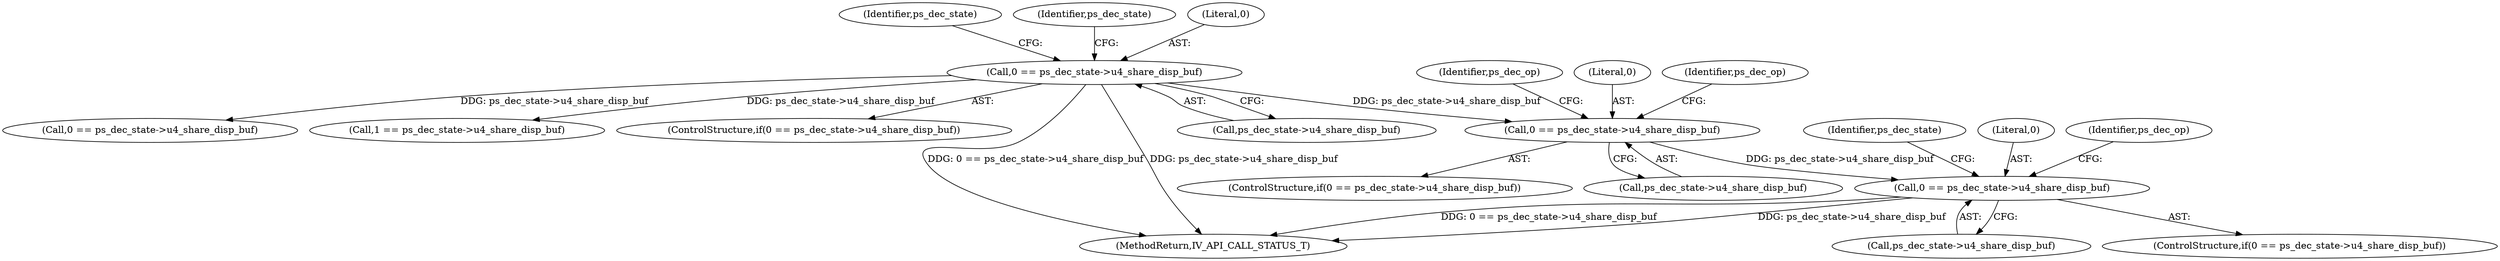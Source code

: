 digraph "0_Android_a86eb798d077b9b25c8f8c77e3c02c2f287c1ce7@pointer" {
"1000526" [label="(Call,0 == ps_dec_state->u4_share_disp_buf)"];
"1000188" [label="(Call,0 == ps_dec_state->u4_share_disp_buf)"];
"1000750" [label="(Call,0 == ps_dec_state->u4_share_disp_buf)"];
"1000752" [label="(Call,ps_dec_state->u4_share_disp_buf)"];
"1000241" [label="(Identifier,ps_dec_state)"];
"1000187" [label="(ControlStructure,if(0 == ps_dec_state->u4_share_disp_buf))"];
"1000527" [label="(Literal,0)"];
"1000757" [label="(Identifier,ps_dec_state)"];
"1000525" [label="(ControlStructure,if(0 == ps_dec_state->u4_share_disp_buf))"];
"1000536" [label="(Identifier,ps_dec_op)"];
"1000751" [label="(Literal,0)"];
"1000528" [label="(Call,ps_dec_state->u4_share_disp_buf)"];
"1000766" [label="(Identifier,ps_dec_op)"];
"1000188" [label="(Call,0 == ps_dec_state->u4_share_disp_buf)"];
"1000197" [label="(Identifier,ps_dec_state)"];
"1000526" [label="(Call,0 == ps_dec_state->u4_share_disp_buf)"];
"1000750" [label="(Call,0 == ps_dec_state->u4_share_disp_buf)"];
"1000592" [label="(Identifier,ps_dec_op)"];
"1000749" [label="(ControlStructure,if(0 == ps_dec_state->u4_share_disp_buf))"];
"1000189" [label="(Literal,0)"];
"1001695" [label="(MethodReturn,IV_API_CALL_STATUS_T)"];
"1000190" [label="(Call,ps_dec_state->u4_share_disp_buf)"];
"1001568" [label="(Call,0 == ps_dec_state->u4_share_disp_buf)"];
"1001150" [label="(Call,1 == ps_dec_state->u4_share_disp_buf)"];
"1000526" -> "1000525"  [label="AST: "];
"1000526" -> "1000528"  [label="CFG: "];
"1000527" -> "1000526"  [label="AST: "];
"1000528" -> "1000526"  [label="AST: "];
"1000536" -> "1000526"  [label="CFG: "];
"1000592" -> "1000526"  [label="CFG: "];
"1000188" -> "1000526"  [label="DDG: ps_dec_state->u4_share_disp_buf"];
"1000526" -> "1000750"  [label="DDG: ps_dec_state->u4_share_disp_buf"];
"1000188" -> "1000187"  [label="AST: "];
"1000188" -> "1000190"  [label="CFG: "];
"1000189" -> "1000188"  [label="AST: "];
"1000190" -> "1000188"  [label="AST: "];
"1000197" -> "1000188"  [label="CFG: "];
"1000241" -> "1000188"  [label="CFG: "];
"1000188" -> "1001695"  [label="DDG: 0 == ps_dec_state->u4_share_disp_buf"];
"1000188" -> "1001695"  [label="DDG: ps_dec_state->u4_share_disp_buf"];
"1000188" -> "1001150"  [label="DDG: ps_dec_state->u4_share_disp_buf"];
"1000188" -> "1001568"  [label="DDG: ps_dec_state->u4_share_disp_buf"];
"1000750" -> "1000749"  [label="AST: "];
"1000750" -> "1000752"  [label="CFG: "];
"1000751" -> "1000750"  [label="AST: "];
"1000752" -> "1000750"  [label="AST: "];
"1000757" -> "1000750"  [label="CFG: "];
"1000766" -> "1000750"  [label="CFG: "];
"1000750" -> "1001695"  [label="DDG: 0 == ps_dec_state->u4_share_disp_buf"];
"1000750" -> "1001695"  [label="DDG: ps_dec_state->u4_share_disp_buf"];
}
